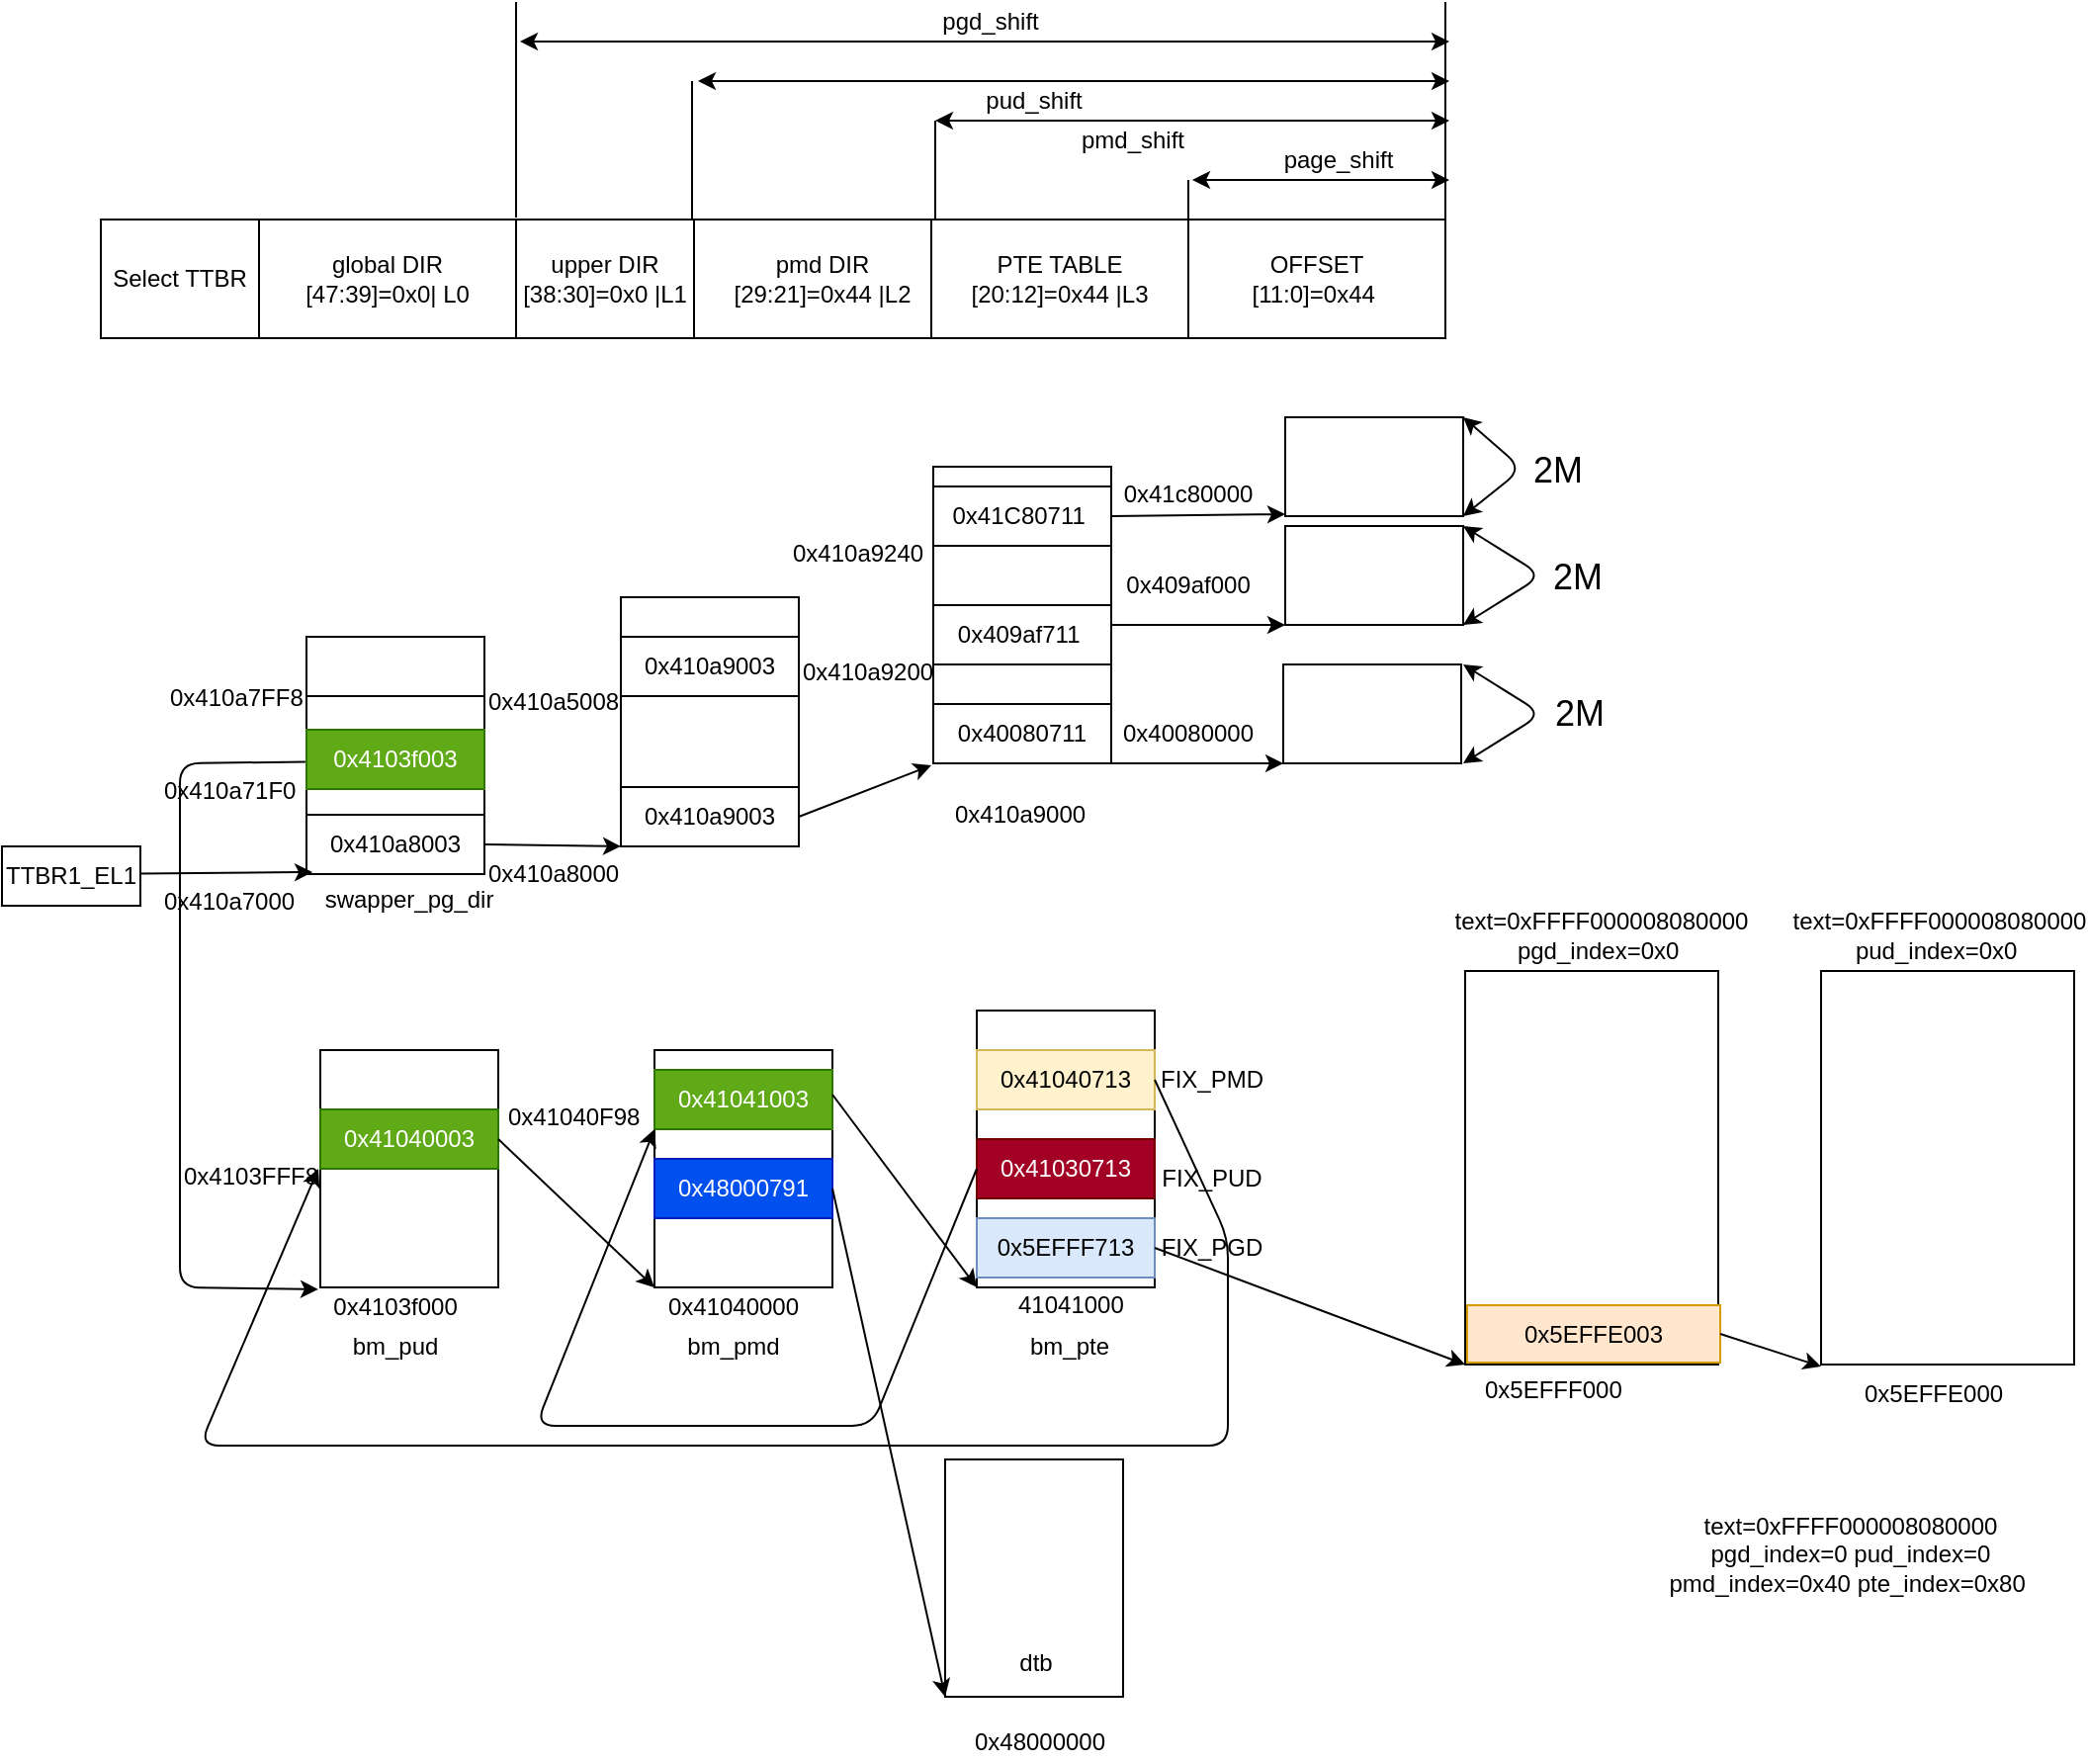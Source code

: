 <mxfile version="13.6.2" type="device"><diagram id="jogjM0BblvqriFZ8YtVY" name="Page-1"><mxGraphModel dx="1808" dy="567" grid="1" gridSize="10" guides="1" tooltips="1" connect="1" arrows="1" fold="1" page="1" pageScale="1" pageWidth="827" pageHeight="1169" math="0" shadow="0"><root><mxCell id="0"/><mxCell id="1" parent="0"/><mxCell id="8LdxlUi28L0D28EUbNrq-1" value="" style="rounded=0;whiteSpace=wrap;html=1;" parent="1" vertex="1"><mxGeometry x="-320" y="620" width="540" height="60" as="geometry"/></mxCell><mxCell id="8LdxlUi28L0D28EUbNrq-10" value="global DIR&lt;br&gt;[47:39]=0x0| L0" style="rounded=0;whiteSpace=wrap;html=1;" parent="1" vertex="1"><mxGeometry x="-250" y="620" width="130" height="60" as="geometry"/></mxCell><mxCell id="8LdxlUi28L0D28EUbNrq-15" value="upper DIR&lt;br&gt;[38:30]=0x0 |L1" style="rounded=0;whiteSpace=wrap;html=1;" parent="1" vertex="1"><mxGeometry x="-120" y="620" width="90" height="60" as="geometry"/></mxCell><mxCell id="8LdxlUi28L0D28EUbNrq-17" value="Select TTBR" style="rounded=0;whiteSpace=wrap;html=1;" parent="1" vertex="1"><mxGeometry x="-330" y="620" width="80" height="60" as="geometry"/></mxCell><mxCell id="8LdxlUi28L0D28EUbNrq-31" value="pmd DIR&lt;br&gt;[29:21]=0x44 |L2" style="rounded=0;whiteSpace=wrap;html=1;" parent="1" vertex="1"><mxGeometry x="-30" y="620" width="130" height="60" as="geometry"/></mxCell><mxCell id="NkKJX1Fluzjaa6-fKmBA-1" value="PTE TABLE&lt;br&gt;[20:12]=0x44 |L3" style="rounded=0;whiteSpace=wrap;html=1;" parent="1" vertex="1"><mxGeometry x="90" y="620" width="130" height="60" as="geometry"/></mxCell><mxCell id="NkKJX1Fluzjaa6-fKmBA-2" value="OFFSET&lt;br&gt;[11:0]=0x44&amp;nbsp;" style="rounded=0;whiteSpace=wrap;html=1;" parent="1" vertex="1"><mxGeometry x="220" y="620" width="130" height="60" as="geometry"/></mxCell><mxCell id="2hbvxVVikS6BB5GCfv5k-79" value="" style="rounded=0;whiteSpace=wrap;html=1;" parent="1" vertex="1"><mxGeometry x="-67" y="811" width="90" height="108" as="geometry"/></mxCell><mxCell id="2hbvxVVikS6BB5GCfv5k-80" value="" style="rounded=0;whiteSpace=wrap;html=1;" parent="1" vertex="1"><mxGeometry x="-67" y="907" width="90" height="30" as="geometry"/></mxCell><mxCell id="2hbvxVVikS6BB5GCfv5k-81" value="" style="rounded=0;whiteSpace=wrap;html=1;" parent="1" vertex="1"><mxGeometry x="-226" y="831" width="90" height="120" as="geometry"/></mxCell><mxCell id="2hbvxVVikS6BB5GCfv5k-82" style="edgeStyle=none;rounded=0;orthogonalLoop=1;jettySize=auto;html=1;exitX=1;exitY=0.5;exitDx=0;exitDy=0;entryX=0;entryY=1;entryDx=0;entryDy=0;" parent="1" source="2hbvxVVikS6BB5GCfv5k-83" target="2hbvxVVikS6BB5GCfv5k-80" edge="1"><mxGeometry relative="1" as="geometry"/></mxCell><mxCell id="2hbvxVVikS6BB5GCfv5k-83" value="0x410a8003" style="rounded=0;whiteSpace=wrap;html=1;" parent="1" vertex="1"><mxGeometry x="-226" y="921" width="90" height="30" as="geometry"/></mxCell><mxCell id="2hbvxVVikS6BB5GCfv5k-84" value="&lt;div style=&quot;text-align: center&quot;&gt;&lt;span&gt;&lt;font face=&quot;helvetica&quot;&gt;0x410a7000&lt;/font&gt;&lt;/span&gt;&lt;/div&gt;" style="text;whiteSpace=wrap;html=1;" parent="1" vertex="1"><mxGeometry x="-300" y="951" width="90" height="30" as="geometry"/></mxCell><mxCell id="2hbvxVVikS6BB5GCfv5k-85" value="&lt;div style=&quot;text-align: center&quot;&gt;&lt;span&gt;&lt;font face=&quot;helvetica&quot;&gt;0x410a8000&lt;/font&gt;&lt;/span&gt;&lt;/div&gt;" style="text;whiteSpace=wrap;html=1;" parent="1" vertex="1"><mxGeometry x="-136" y="937" width="90" height="30" as="geometry"/></mxCell><mxCell id="2hbvxVVikS6BB5GCfv5k-87" value="0x410a9003" style="rounded=0;whiteSpace=wrap;html=1;" parent="1" vertex="1"><mxGeometry x="-67" y="907" width="90" height="30" as="geometry"/></mxCell><mxCell id="2hbvxVVikS6BB5GCfv5k-88" value="" style="rounded=0;whiteSpace=wrap;html=1;" parent="1" vertex="1"><mxGeometry x="91" y="745" width="90" height="146" as="geometry"/></mxCell><mxCell id="2hbvxVVikS6BB5GCfv5k-90" value="&lt;div style=&quot;text-align: center&quot;&gt;&lt;span&gt;&lt;font face=&quot;helvetica&quot;&gt;0x410a9000&lt;/font&gt;&lt;/span&gt;&lt;/div&gt;" style="text;whiteSpace=wrap;html=1;" parent="1" vertex="1"><mxGeometry x="100" y="907" width="90" height="30" as="geometry"/></mxCell><mxCell id="2hbvxVVikS6BB5GCfv5k-91" value="0x409af711&amp;nbsp;" style="rounded=0;whiteSpace=wrap;html=1;" parent="1" vertex="1"><mxGeometry x="91" y="815" width="90" height="30" as="geometry"/></mxCell><mxCell id="2hbvxVVikS6BB5GCfv5k-92" value="&lt;div style=&quot;text-align: center&quot;&gt;&lt;font face=&quot;helvetica&quot;&gt;0x410a9200&lt;/font&gt;&lt;br&gt;&lt;/div&gt;" style="text;whiteSpace=wrap;html=1;" parent="1" vertex="1"><mxGeometry x="23" y="835" width="90" height="30" as="geometry"/></mxCell><mxCell id="2hbvxVVikS6BB5GCfv5k-93" value="" style="rounded=0;whiteSpace=wrap;html=1;" parent="1" vertex="1"><mxGeometry x="269" y="720" width="90" height="50" as="geometry"/></mxCell><mxCell id="2hbvxVVikS6BB5GCfv5k-96" value="" style="endArrow=classic;startArrow=classic;html=1;entryX=1;entryY=0;entryDx=0;entryDy=0;exitX=1;exitY=1;exitDx=0;exitDy=0;" parent="1" source="2hbvxVVikS6BB5GCfv5k-93" target="2hbvxVVikS6BB5GCfv5k-93" edge="1"><mxGeometry width="50" height="50" relative="1" as="geometry"><mxPoint x="439" y="802" as="sourcePoint"/><mxPoint x="439" y="721" as="targetPoint"/><Array as="points"><mxPoint x="389" y="746"/></Array></mxGeometry></mxCell><mxCell id="2hbvxVVikS6BB5GCfv5k-97" value="&lt;font style=&quot;font-size: 18px&quot;&gt;2M&lt;/font&gt;" style="text;html=1;strokeColor=none;fillColor=none;align=center;verticalAlign=middle;whiteSpace=wrap;rounded=0;" parent="1" vertex="1"><mxGeometry x="387" y="737" width="40" height="20" as="geometry"/></mxCell><mxCell id="2hbvxVVikS6BB5GCfv5k-101" value="0x41C80711&amp;nbsp;" style="rounded=0;whiteSpace=wrap;html=1;" parent="1" vertex="1"><mxGeometry x="91" y="755" width="90" height="30" as="geometry"/></mxCell><mxCell id="2hbvxVVikS6BB5GCfv5k-104" value="&lt;div style=&quot;text-align: center&quot;&gt;&lt;font face=&quot;helvetica&quot;&gt;0x410a9240&lt;/font&gt;&lt;br&gt;&lt;/div&gt;" style="text;whiteSpace=wrap;html=1;" parent="1" vertex="1"><mxGeometry x="18" y="775" width="90" height="30" as="geometry"/></mxCell><mxCell id="2hbvxVVikS6BB5GCfv5k-105" value="" style="rounded=0;whiteSpace=wrap;html=1;" parent="1" vertex="1"><mxGeometry x="269" y="775" width="90" height="50" as="geometry"/></mxCell><mxCell id="2hbvxVVikS6BB5GCfv5k-106" value="" style="endArrow=classic;html=1;exitX=1;exitY=0.5;exitDx=0;exitDy=0;entryX=0;entryY=1;entryDx=0;entryDy=0;" parent="1" source="2hbvxVVikS6BB5GCfv5k-101" edge="1"><mxGeometry width="50" height="50" relative="1" as="geometry"><mxPoint x="190" y="805" as="sourcePoint"/><mxPoint x="269" y="769" as="targetPoint"/></mxGeometry></mxCell><mxCell id="2hbvxVVikS6BB5GCfv5k-108" value="" style="endArrow=classic;html=1;exitX=1;exitY=0.5;exitDx=0;exitDy=0;entryX=0;entryY=1;entryDx=0;entryDy=0;" parent="1" target="2hbvxVVikS6BB5GCfv5k-105" edge="1"><mxGeometry width="50" height="50" relative="1" as="geometry"><mxPoint x="181" y="825" as="sourcePoint"/><mxPoint x="240" y="825" as="targetPoint"/></mxGeometry></mxCell><mxCell id="2hbvxVVikS6BB5GCfv5k-109" value="" style="endArrow=classic;startArrow=classic;html=1;entryX=1;entryY=0;entryDx=0;entryDy=0;exitX=1;exitY=1;exitDx=0;exitDy=0;" parent="1" source="2hbvxVVikS6BB5GCfv5k-105" target="2hbvxVVikS6BB5GCfv5k-105" edge="1"><mxGeometry width="50" height="50" relative="1" as="geometry"><mxPoint x="389" y="865" as="sourcePoint"/><mxPoint x="389" y="815" as="targetPoint"/><Array as="points"><mxPoint x="399" y="800"/></Array></mxGeometry></mxCell><mxCell id="2hbvxVVikS6BB5GCfv5k-110" value="&lt;font style=&quot;font-size: 18px&quot;&gt;2M&lt;/font&gt;" style="text;html=1;strokeColor=none;fillColor=none;align=center;verticalAlign=middle;whiteSpace=wrap;rounded=0;" parent="1" vertex="1"><mxGeometry x="396.5" y="791" width="40" height="20" as="geometry"/></mxCell><mxCell id="2hbvxVVikS6BB5GCfv5k-112" value="0x41c80000" style="text;html=1;strokeColor=none;fillColor=none;align=center;verticalAlign=middle;whiteSpace=wrap;rounded=0;" parent="1" vertex="1"><mxGeometry x="200" y="749" width="40" height="20" as="geometry"/></mxCell><mxCell id="2hbvxVVikS6BB5GCfv5k-114" value="0x409af000" style="text;html=1;strokeColor=none;fillColor=none;align=center;verticalAlign=middle;whiteSpace=wrap;rounded=0;" parent="1" vertex="1"><mxGeometry x="200" y="795" width="40" height="20" as="geometry"/></mxCell><mxCell id="2hbvxVVikS6BB5GCfv5k-118" value="swapper_pg_dir" style="text;html=1;strokeColor=none;fillColor=none;align=center;verticalAlign=middle;whiteSpace=wrap;rounded=0;" parent="1" vertex="1"><mxGeometry x="-194" y="954" width="40" height="20" as="geometry"/></mxCell><mxCell id="2hbvxVVikS6BB5GCfv5k-122" value="TTBR1_EL1" style="rounded=0;whiteSpace=wrap;html=1;" parent="1" vertex="1"><mxGeometry x="-380" y="937" width="70" height="30" as="geometry"/></mxCell><mxCell id="2hbvxVVikS6BB5GCfv5k-123" value="" style="endArrow=classic;html=1;exitX=1;exitY=0.5;exitDx=0;exitDy=0;entryX=0.856;entryY=-0.027;entryDx=0;entryDy=0;entryPerimeter=0;" parent="1" edge="1"><mxGeometry width="50" height="50" relative="1" as="geometry"><mxPoint x="-310" y="950.81" as="sourcePoint"/><mxPoint x="-222.96" y="950" as="targetPoint"/></mxGeometry></mxCell><mxCell id="s6u-cCBRzzgsNUjcH62i-3" value="0x410a9003" style="rounded=0;whiteSpace=wrap;html=1;" parent="1" vertex="1"><mxGeometry x="-67" y="831" width="90" height="30" as="geometry"/></mxCell><mxCell id="s6u-cCBRzzgsNUjcH62i-4" value="&lt;div style=&quot;text-align: center&quot;&gt;&lt;span&gt;&lt;font face=&quot;helvetica&quot;&gt;0x410a5008&lt;/font&gt;&lt;/span&gt;&lt;/div&gt;" style="text;whiteSpace=wrap;html=1;" parent="1" vertex="1"><mxGeometry x="-136" y="850" width="90" height="30" as="geometry"/></mxCell><mxCell id="s6u-cCBRzzgsNUjcH62i-10" value="" style="rounded=0;whiteSpace=wrap;html=1;" parent="1" vertex="1"><mxGeometry x="-320" y="620" width="540" height="60" as="geometry"/></mxCell><mxCell id="s6u-cCBRzzgsNUjcH62i-11" value="global DIR&lt;br&gt;[47:39]=0x0| L0" style="rounded=0;whiteSpace=wrap;html=1;" parent="1" vertex="1"><mxGeometry x="-250" y="620" width="130" height="60" as="geometry"/></mxCell><mxCell id="s6u-cCBRzzgsNUjcH62i-12" value="upper DIR&lt;br&gt;[38:30]=0x0 |L1" style="rounded=0;whiteSpace=wrap;html=1;" parent="1" vertex="1"><mxGeometry x="-120" y="620" width="90" height="60" as="geometry"/></mxCell><mxCell id="s6u-cCBRzzgsNUjcH62i-13" value="Select TTBR" style="rounded=0;whiteSpace=wrap;html=1;" parent="1" vertex="1"><mxGeometry x="-330" y="620" width="80" height="60" as="geometry"/></mxCell><mxCell id="s6u-cCBRzzgsNUjcH62i-14" value="pmd DIR&lt;br&gt;[29:21]=0x44 |L2" style="rounded=0;whiteSpace=wrap;html=1;" parent="1" vertex="1"><mxGeometry x="-30" y="620" width="130" height="60" as="geometry"/></mxCell><mxCell id="s6u-cCBRzzgsNUjcH62i-15" value="PTE TABLE&lt;br&gt;[20:12]=0x44 |L3" style="rounded=0;whiteSpace=wrap;html=1;" parent="1" vertex="1"><mxGeometry x="90" y="620" width="130" height="60" as="geometry"/></mxCell><mxCell id="s6u-cCBRzzgsNUjcH62i-16" value="OFFSET&lt;br&gt;[11:0]=0x44&amp;nbsp;" style="rounded=0;whiteSpace=wrap;html=1;" parent="1" vertex="1"><mxGeometry x="220" y="620" width="130" height="60" as="geometry"/></mxCell><mxCell id="s6u-cCBRzzgsNUjcH62i-17" value="" style="endArrow=none;html=1;exitX=1;exitY=0;exitDx=0;exitDy=0;" parent="1" source="s6u-cCBRzzgsNUjcH62i-16" edge="1"><mxGeometry width="50" height="50" relative="1" as="geometry"><mxPoint x="352" y="610" as="sourcePoint"/><mxPoint x="350" y="510" as="targetPoint"/></mxGeometry></mxCell><mxCell id="s6u-cCBRzzgsNUjcH62i-18" value="" style="endArrow=none;html=1;exitX=1;exitY=0;exitDx=0;exitDy=0;" parent="1" source="s6u-cCBRzzgsNUjcH62i-15" edge="1"><mxGeometry width="50" height="50" relative="1" as="geometry"><mxPoint x="112" y="740" as="sourcePoint"/><mxPoint x="220" y="600" as="targetPoint"/></mxGeometry></mxCell><mxCell id="s6u-cCBRzzgsNUjcH62i-19" value="" style="endArrow=none;html=1;" parent="1" edge="1"><mxGeometry width="50" height="50" relative="1" as="geometry"><mxPoint x="92" y="620" as="sourcePoint"/><mxPoint x="92" y="570" as="targetPoint"/></mxGeometry></mxCell><mxCell id="s6u-cCBRzzgsNUjcH62i-20" value="" style="endArrow=none;html=1;" parent="1" edge="1"><mxGeometry width="50" height="50" relative="1" as="geometry"><mxPoint x="-31" y="620" as="sourcePoint"/><mxPoint x="-31" y="550" as="targetPoint"/></mxGeometry></mxCell><mxCell id="s6u-cCBRzzgsNUjcH62i-21" value="" style="endArrow=none;html=1;" parent="1" edge="1"><mxGeometry width="50" height="50" relative="1" as="geometry"><mxPoint x="-120" y="619" as="sourcePoint"/><mxPoint x="-120" y="510" as="targetPoint"/></mxGeometry></mxCell><mxCell id="s6u-cCBRzzgsNUjcH62i-22" value="page_shift" style="text;html=1;strokeColor=none;fillColor=none;align=center;verticalAlign=middle;whiteSpace=wrap;rounded=0;" parent="1" vertex="1"><mxGeometry x="268.5" y="580" width="53.5" height="20" as="geometry"/></mxCell><mxCell id="s6u-cCBRzzgsNUjcH62i-23" value="" style="endArrow=classic;startArrow=classic;html=1;" parent="1" edge="1"><mxGeometry width="50" height="50" relative="1" as="geometry"><mxPoint x="222" y="600" as="sourcePoint"/><mxPoint x="352" y="600" as="targetPoint"/></mxGeometry></mxCell><mxCell id="s6u-cCBRzzgsNUjcH62i-24" value="" style="endArrow=classic;startArrow=classic;html=1;" parent="1" edge="1"><mxGeometry width="50" height="50" relative="1" as="geometry"><mxPoint x="92" y="570" as="sourcePoint"/><mxPoint x="352" y="570" as="targetPoint"/></mxGeometry></mxCell><mxCell id="s6u-cCBRzzgsNUjcH62i-25" value="pmd_shift" style="text;html=1;strokeColor=none;fillColor=none;align=center;verticalAlign=middle;whiteSpace=wrap;rounded=0;" parent="1" vertex="1"><mxGeometry x="172" y="570" width="40" height="20" as="geometry"/></mxCell><mxCell id="s6u-cCBRzzgsNUjcH62i-26" value="" style="endArrow=classic;startArrow=classic;html=1;" parent="1" edge="1"><mxGeometry width="50" height="50" relative="1" as="geometry"><mxPoint x="-28" y="550" as="sourcePoint"/><mxPoint x="352" y="550" as="targetPoint"/></mxGeometry></mxCell><mxCell id="s6u-cCBRzzgsNUjcH62i-27" value="pud_shift" style="text;html=1;strokeColor=none;fillColor=none;align=center;verticalAlign=middle;whiteSpace=wrap;rounded=0;" parent="1" vertex="1"><mxGeometry x="122" y="550" width="40" height="20" as="geometry"/></mxCell><mxCell id="s6u-cCBRzzgsNUjcH62i-28" value="" style="endArrow=classic;startArrow=classic;html=1;" parent="1" edge="1"><mxGeometry width="50" height="50" relative="1" as="geometry"><mxPoint x="-118" y="530" as="sourcePoint"/><mxPoint x="352" y="530" as="targetPoint"/></mxGeometry></mxCell><mxCell id="s6u-cCBRzzgsNUjcH62i-29" value="pgd_shift" style="text;html=1;strokeColor=none;fillColor=none;align=center;verticalAlign=middle;whiteSpace=wrap;rounded=0;" parent="1" vertex="1"><mxGeometry x="100" y="510" width="40" height="20" as="geometry"/></mxCell><mxCell id="1NFqYCsExWAdkSg0N49d-1" value="0x40080711" style="rounded=0;whiteSpace=wrap;html=1;" parent="1" vertex="1"><mxGeometry x="91" y="865" width="90" height="30" as="geometry"/></mxCell><mxCell id="1NFqYCsExWAdkSg0N49d-2" value="" style="rounded=0;whiteSpace=wrap;html=1;" parent="1" vertex="1"><mxGeometry x="268" y="845" width="90" height="50" as="geometry"/></mxCell><mxCell id="1NFqYCsExWAdkSg0N49d-3" value="" style="endArrow=classic;html=1;exitX=1;exitY=0.5;exitDx=0;exitDy=0;entryX=0;entryY=1;entryDx=0;entryDy=0;" parent="1" edge="1"><mxGeometry width="50" height="50" relative="1" as="geometry"><mxPoint x="180" y="895" as="sourcePoint"/><mxPoint x="268" y="895" as="targetPoint"/></mxGeometry></mxCell><mxCell id="1NFqYCsExWAdkSg0N49d-4" value="0x40080000" style="text;html=1;strokeColor=none;fillColor=none;align=center;verticalAlign=middle;whiteSpace=wrap;rounded=0;" parent="1" vertex="1"><mxGeometry x="200" y="870" width="40" height="20" as="geometry"/></mxCell><mxCell id="1NFqYCsExWAdkSg0N49d-5" value="" style="endArrow=classic;startArrow=classic;html=1;entryX=1;entryY=0;entryDx=0;entryDy=0;exitX=1;exitY=1;exitDx=0;exitDy=0;" parent="1" edge="1"><mxGeometry width="50" height="50" relative="1" as="geometry"><mxPoint x="359" y="895" as="sourcePoint"/><mxPoint x="359" y="845" as="targetPoint"/><Array as="points"><mxPoint x="399" y="870"/></Array></mxGeometry></mxCell><mxCell id="1NFqYCsExWAdkSg0N49d-6" value="&lt;font style=&quot;font-size: 18px&quot;&gt;2M&lt;/font&gt;" style="text;html=1;strokeColor=none;fillColor=none;align=center;verticalAlign=middle;whiteSpace=wrap;rounded=0;" parent="1" vertex="1"><mxGeometry x="398" y="860" width="40" height="20" as="geometry"/></mxCell><mxCell id="G7Vl7N4VDnxcwTHmnSyK-1" value="" style="endArrow=classic;html=1;exitX=1;exitY=0.5;exitDx=0;exitDy=0;" parent="1" source="2hbvxVVikS6BB5GCfv5k-87" edge="1"><mxGeometry width="50" height="50" relative="1" as="geometry"><mxPoint x="40" y="946" as="sourcePoint"/><mxPoint x="90" y="896" as="targetPoint"/></mxGeometry></mxCell><mxCell id="G7Vl7N4VDnxcwTHmnSyK-2" value="" style="rounded=0;whiteSpace=wrap;html=1;" parent="1" vertex="1"><mxGeometry x="-226" y="831" width="90" height="30" as="geometry"/></mxCell><mxCell id="G7Vl7N4VDnxcwTHmnSyK-3" value="&lt;div style=&quot;text-align: center&quot;&gt;&lt;span&gt;&lt;font face=&quot;helvetica&quot;&gt;0x410a7FF8&lt;/font&gt;&lt;/span&gt;&lt;/div&gt;" style="text;whiteSpace=wrap;html=1;" parent="1" vertex="1"><mxGeometry x="-297" y="848" width="90" height="30" as="geometry"/></mxCell><mxCell id="Q-GKwpE_chXo1rnTAcM4-1" value="0x4103f003" style="rounded=0;whiteSpace=wrap;html=1;fillColor=#60a917;strokeColor=#2D7600;fontColor=#ffffff;" parent="1" vertex="1"><mxGeometry x="-226" y="878" width="90" height="30" as="geometry"/></mxCell><mxCell id="Q-GKwpE_chXo1rnTAcM4-2" value="&lt;div style=&quot;text-align: center&quot;&gt;&lt;span&gt;&lt;font face=&quot;helvetica&quot;&gt;0x410a71F0&lt;/font&gt;&lt;/span&gt;&lt;/div&gt;" style="text;whiteSpace=wrap;html=1;" parent="1" vertex="1"><mxGeometry x="-300" y="895" width="90" height="30" as="geometry"/></mxCell><mxCell id="Q-GKwpE_chXo1rnTAcM4-5" value="" style="rounded=0;whiteSpace=wrap;html=1;" parent="1" vertex="1"><mxGeometry x="-219" y="1040" width="90" height="120" as="geometry"/></mxCell><mxCell id="Q-GKwpE_chXo1rnTAcM4-6" value="" style="rounded=0;whiteSpace=wrap;html=1;" parent="1" vertex="1"><mxGeometry x="-50" y="1040" width="90" height="120" as="geometry"/></mxCell><mxCell id="Q-GKwpE_chXo1rnTAcM4-7" value="bm_pud" style="text;html=1;strokeColor=none;fillColor=none;align=center;verticalAlign=middle;whiteSpace=wrap;rounded=0;" parent="1" vertex="1"><mxGeometry x="-201" y="1180" width="40" height="20" as="geometry"/></mxCell><mxCell id="Q-GKwpE_chXo1rnTAcM4-8" value="bm_pmd" style="text;html=1;strokeColor=none;fillColor=none;align=center;verticalAlign=middle;whiteSpace=wrap;rounded=0;" parent="1" vertex="1"><mxGeometry x="-30" y="1180" width="40" height="20" as="geometry"/></mxCell><mxCell id="Q-GKwpE_chXo1rnTAcM4-9" value="" style="rounded=0;whiteSpace=wrap;html=1;" parent="1" vertex="1"><mxGeometry x="113" y="1020" width="90" height="140" as="geometry"/></mxCell><mxCell id="Q-GKwpE_chXo1rnTAcM4-10" value="bm_pte" style="text;html=1;strokeColor=none;fillColor=none;align=center;verticalAlign=middle;whiteSpace=wrap;rounded=0;" parent="1" vertex="1"><mxGeometry x="140" y="1180" width="40" height="20" as="geometry"/></mxCell><mxCell id="Q-GKwpE_chXo1rnTAcM4-11" value="0x4103f000" style="text;html=1;strokeColor=none;fillColor=none;align=center;verticalAlign=middle;whiteSpace=wrap;rounded=0;" parent="1" vertex="1"><mxGeometry x="-201" y="1160" width="40" height="20" as="geometry"/></mxCell><mxCell id="Q-GKwpE_chXo1rnTAcM4-12" value="0x41040000" style="text;html=1;strokeColor=none;fillColor=none;align=center;verticalAlign=middle;whiteSpace=wrap;rounded=0;" parent="1" vertex="1"><mxGeometry x="-30" y="1160" width="40" height="20" as="geometry"/></mxCell><mxCell id="Q-GKwpE_chXo1rnTAcM4-13" value="41041000" style="text;whiteSpace=wrap;html=1;" parent="1" vertex="1"><mxGeometry x="132" y="1155" width="80" height="30" as="geometry"/></mxCell><mxCell id="Q-GKwpE_chXo1rnTAcM4-16" value="" style="endArrow=classic;html=1;exitX=0.816;exitY=-0.025;exitDx=0;exitDy=0;exitPerimeter=0;" parent="1" source="Q-GKwpE_chXo1rnTAcM4-2" edge="1"><mxGeometry width="50" height="50" relative="1" as="geometry"><mxPoint x="-310" y="1120" as="sourcePoint"/><mxPoint x="-220" y="1161" as="targetPoint"/><Array as="points"><mxPoint x="-290" y="895"/><mxPoint x="-290" y="1160"/></Array></mxGeometry></mxCell><mxCell id="5SW9_X3ZM82j4UzZoXEV-1" value="0x41040003" style="rounded=0;whiteSpace=wrap;html=1;fillColor=#60a917;strokeColor=#2D7600;fontColor=#ffffff;" parent="1" vertex="1"><mxGeometry x="-219" y="1070" width="90" height="30" as="geometry"/></mxCell><mxCell id="5SW9_X3ZM82j4UzZoXEV-3" value="0x4103FFF8" style="text;whiteSpace=wrap;html=1;" parent="1" vertex="1"><mxGeometry x="-290" y="1090" width="80" height="30" as="geometry"/></mxCell><mxCell id="5SW9_X3ZM82j4UzZoXEV-4" value="" style="endArrow=classic;html=1;exitX=1;exitY=0.5;exitDx=0;exitDy=0;" parent="1" source="5SW9_X3ZM82j4UzZoXEV-1" edge="1"><mxGeometry width="50" height="50" relative="1" as="geometry"><mxPoint x="-100" y="1210" as="sourcePoint"/><mxPoint x="-50" y="1160" as="targetPoint"/></mxGeometry></mxCell><mxCell id="5SW9_X3ZM82j4UzZoXEV-5" value="0x41041003" style="rounded=0;whiteSpace=wrap;html=1;fillColor=#60a917;strokeColor=#2D7600;fontColor=#ffffff;" parent="1" vertex="1"><mxGeometry x="-50" y="1050" width="90" height="30" as="geometry"/></mxCell><mxCell id="5SW9_X3ZM82j4UzZoXEV-6" value="0x41040F98" style="text;whiteSpace=wrap;html=1;" parent="1" vertex="1"><mxGeometry x="-126" y="1060" width="80" height="30" as="geometry"/></mxCell><mxCell id="5SW9_X3ZM82j4UzZoXEV-7" value="" style="endArrow=classic;html=1;exitX=1;exitY=0.5;exitDx=0;exitDy=0;entryX=0;entryY=1;entryDx=0;entryDy=0;" parent="1" target="Q-GKwpE_chXo1rnTAcM4-9" edge="1"><mxGeometry width="50" height="50" relative="1" as="geometry"><mxPoint x="40" y="1062.5" as="sourcePoint"/><mxPoint x="119" y="1137.5" as="targetPoint"/></mxGeometry></mxCell><mxCell id="9fwB5BtVBP-_tCeFG1sO-2" value="0x41040713" style="rounded=0;whiteSpace=wrap;html=1;fillColor=#fff2cc;strokeColor=#d6b656;" parent="1" vertex="1"><mxGeometry x="113" y="1040" width="90" height="30" as="geometry"/></mxCell><mxCell id="yHwECNxg_KkhfPtPVe80-1" value="" style="endArrow=classic;html=1;exitX=1;exitY=0.5;exitDx=0;exitDy=0;entryX=0.875;entryY=0.333;entryDx=0;entryDy=0;entryPerimeter=0;" parent="1" source="9fwB5BtVBP-_tCeFG1sO-2" target="5SW9_X3ZM82j4UzZoXEV-3" edge="1"><mxGeometry width="50" height="50" relative="1" as="geometry"><mxPoint x="260" y="1140" as="sourcePoint"/><mxPoint x="-220" y="1160" as="targetPoint"/><Array as="points"><mxPoint x="240" y="1135"/><mxPoint x="240" y="1240"/><mxPoint x="-80" y="1240"/><mxPoint x="-70" y="1240"/><mxPoint x="-280" y="1240"/></Array></mxGeometry></mxCell><mxCell id="82R7tjk9jPcVFqfLfw1A-2" value="0x41030713" style="rounded=0;whiteSpace=wrap;html=1;fillColor=#a20025;strokeColor=#6F0000;fontColor=#ffffff;" parent="1" vertex="1"><mxGeometry x="113" y="1085" width="90" height="30" as="geometry"/></mxCell><mxCell id="82R7tjk9jPcVFqfLfw1A-3" value="" style="endArrow=classic;html=1;" parent="1" edge="1"><mxGeometry width="50" height="50" relative="1" as="geometry"><mxPoint x="113" y="1100" as="sourcePoint"/><mxPoint x="-50" y="1080" as="targetPoint"/><Array as="points"><mxPoint x="60" y="1230"/><mxPoint x="-110" y="1230"/></Array></mxGeometry></mxCell><mxCell id="82R7tjk9jPcVFqfLfw1A-4" value="FIX_PUD" style="text;html=1;strokeColor=none;fillColor=none;align=center;verticalAlign=middle;whiteSpace=wrap;rounded=0;" parent="1" vertex="1"><mxGeometry x="212" y="1095" width="40" height="20" as="geometry"/></mxCell><mxCell id="82R7tjk9jPcVFqfLfw1A-5" value="FIX_PMD" style="text;html=1;strokeColor=none;fillColor=none;align=center;verticalAlign=middle;whiteSpace=wrap;rounded=0;" parent="1" vertex="1"><mxGeometry x="212" y="1045" width="40" height="20" as="geometry"/></mxCell><mxCell id="83XYbHLJgT6XdNqlwnkv-1" value="" style="rounded=0;whiteSpace=wrap;html=1;" parent="1" vertex="1"><mxGeometry x="97" y="1247" width="90" height="120" as="geometry"/></mxCell><mxCell id="83XYbHLJgT6XdNqlwnkv-2" value="0x48000791" style="rounded=0;whiteSpace=wrap;html=1;fillColor=#0050ef;strokeColor=#001DBC;fontColor=#ffffff;" parent="1" vertex="1"><mxGeometry x="-50" y="1095" width="90" height="30" as="geometry"/></mxCell><mxCell id="83XYbHLJgT6XdNqlwnkv-3" value="" style="endArrow=classic;html=1;exitX=1;exitY=0.5;exitDx=0;exitDy=0;entryX=0;entryY=1;entryDx=0;entryDy=0;" parent="1" source="83XYbHLJgT6XdNqlwnkv-2" target="83XYbHLJgT6XdNqlwnkv-1" edge="1"><mxGeometry width="50" height="50" relative="1" as="geometry"><mxPoint x="140" y="1330" as="sourcePoint"/><mxPoint x="190" y="1280" as="targetPoint"/></mxGeometry></mxCell><mxCell id="83XYbHLJgT6XdNqlwnkv-4" value="0x48000000" style="text;html=1;strokeColor=none;fillColor=none;align=center;verticalAlign=middle;whiteSpace=wrap;rounded=0;" parent="1" vertex="1"><mxGeometry x="125" y="1380" width="40" height="20" as="geometry"/></mxCell><mxCell id="83XYbHLJgT6XdNqlwnkv-5" value="dtb" style="text;html=1;strokeColor=none;fillColor=none;align=center;verticalAlign=middle;whiteSpace=wrap;rounded=0;" parent="1" vertex="1"><mxGeometry x="123" y="1340" width="40" height="20" as="geometry"/></mxCell><mxCell id="D2PGT_hGn1wiJ_mJBfzA-1" value="0x5EFFF713" style="rounded=0;whiteSpace=wrap;html=1;fillColor=#dae8fc;strokeColor=#6c8ebf;" parent="1" vertex="1"><mxGeometry x="113" y="1125" width="90" height="30" as="geometry"/></mxCell><mxCell id="D2PGT_hGn1wiJ_mJBfzA-2" value="FIX_PGD" style="text;html=1;strokeColor=none;fillColor=none;align=center;verticalAlign=middle;whiteSpace=wrap;rounded=0;" parent="1" vertex="1"><mxGeometry x="212" y="1130" width="40" height="20" as="geometry"/></mxCell><mxCell id="D2PGT_hGn1wiJ_mJBfzA-3" value="" style="rounded=0;whiteSpace=wrap;html=1;" parent="1" vertex="1"><mxGeometry x="360" y="1000" width="128" height="199" as="geometry"/></mxCell><mxCell id="D2PGT_hGn1wiJ_mJBfzA-4" value="" style="endArrow=classic;html=1;exitX=1;exitY=0.5;exitDx=0;exitDy=0;entryX=0;entryY=1;entryDx=0;entryDy=0;" parent="1" source="D2PGT_hGn1wiJ_mJBfzA-1" target="D2PGT_hGn1wiJ_mJBfzA-3" edge="1"><mxGeometry width="50" height="50" relative="1" as="geometry"><mxPoint x="280" y="1190" as="sourcePoint"/><mxPoint x="330" y="1140" as="targetPoint"/></mxGeometry></mxCell><mxCell id="D2PGT_hGn1wiJ_mJBfzA-5" value="0x5EFFF000" style="text;whiteSpace=wrap;html=1;" parent="1" vertex="1"><mxGeometry x="368" y="1198" width="80" height="30" as="geometry"/></mxCell><mxCell id="E3cnPCgA24xz3N3KiS0X-5" value="" style="rounded=0;whiteSpace=wrap;html=1;" vertex="1" parent="1"><mxGeometry x="540" y="1000" width="128" height="199" as="geometry"/></mxCell><mxCell id="E3cnPCgA24xz3N3KiS0X-6" value="0x5EFFE003" style="rounded=0;whiteSpace=wrap;html=1;fillColor=#ffe6cc;strokeColor=#d79b00;" vertex="1" parent="1"><mxGeometry x="361" y="1169" width="128" height="29" as="geometry"/></mxCell><mxCell id="E3cnPCgA24xz3N3KiS0X-8" value="" style="endArrow=classic;html=1;exitX=1;exitY=0.5;exitDx=0;exitDy=0;" edge="1" parent="1" source="E3cnPCgA24xz3N3KiS0X-6"><mxGeometry width="50" height="50" relative="1" as="geometry"><mxPoint x="540" y="1290" as="sourcePoint"/><mxPoint x="540" y="1200" as="targetPoint"/></mxGeometry></mxCell><mxCell id="E3cnPCgA24xz3N3KiS0X-9" value="0x5EFFE000" style="text;whiteSpace=wrap;html=1;" vertex="1" parent="1"><mxGeometry x="560" y="1200" width="80" height="30" as="geometry"/></mxCell><mxCell id="E3cnPCgA24xz3N3KiS0X-13" value="text=0xFFFF000008080000&lt;br&gt;pgd_index=0x0&amp;nbsp;" style="text;html=1;strokeColor=none;fillColor=none;align=center;verticalAlign=middle;whiteSpace=wrap;rounded=0;" vertex="1" parent="1"><mxGeometry x="368" y="963" width="122" height="37" as="geometry"/></mxCell><mxCell id="E3cnPCgA24xz3N3KiS0X-14" value="text=0xFFFF000008080000&lt;br&gt;pgd_index=0 pud_index=0&lt;br&gt;pmd_index=0x40 pte_index=0x80&amp;nbsp;" style="text;html=1;strokeColor=none;fillColor=none;align=center;verticalAlign=middle;whiteSpace=wrap;rounded=0;" vertex="1" parent="1"><mxGeometry x="460" y="1260" width="190" height="70" as="geometry"/></mxCell><mxCell id="E3cnPCgA24xz3N3KiS0X-15" value="text=0xFFFF000008080000&lt;br&gt;pud_index=0x0&amp;nbsp;" style="text;html=1;strokeColor=none;fillColor=none;align=center;verticalAlign=middle;whiteSpace=wrap;rounded=0;" vertex="1" parent="1"><mxGeometry x="539" y="963" width="122" height="37" as="geometry"/></mxCell></root></mxGraphModel></diagram></mxfile>